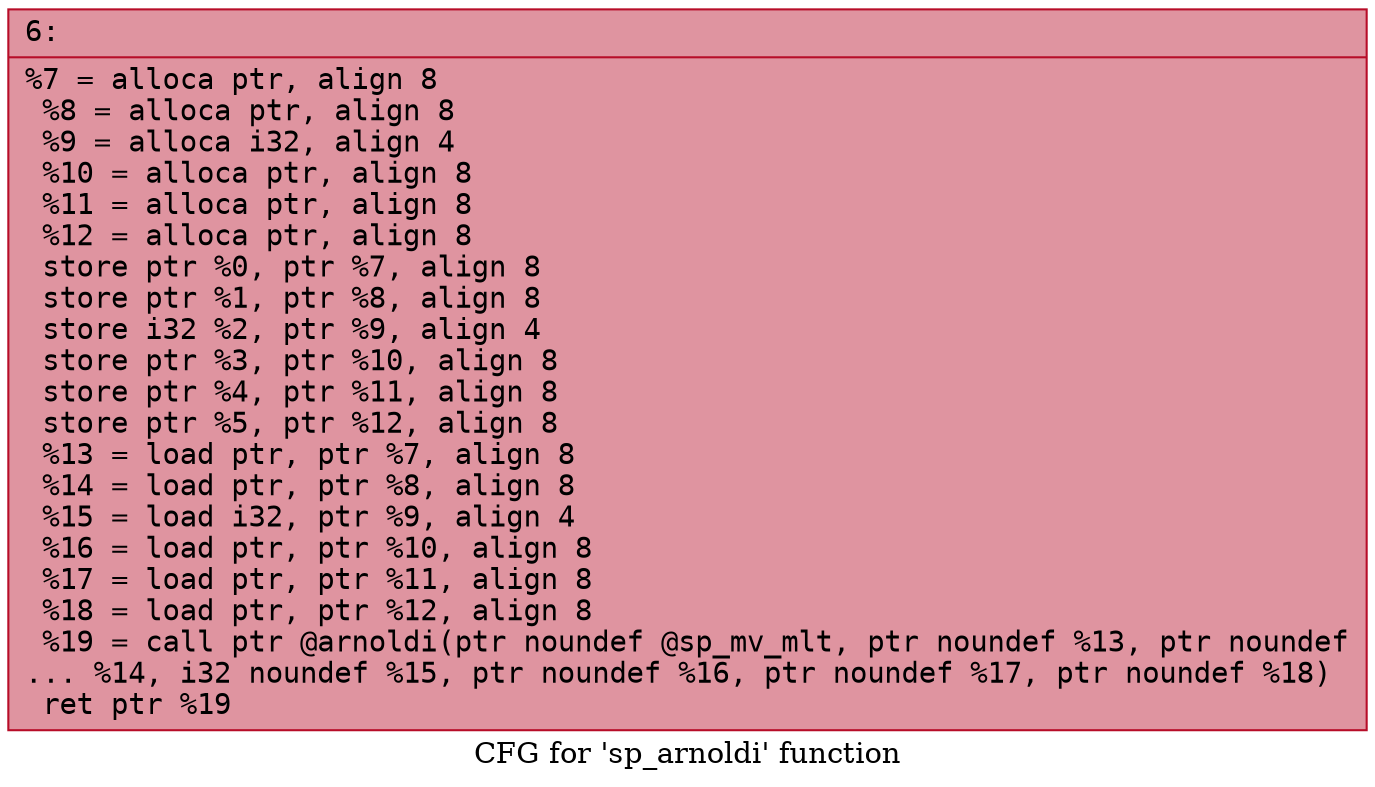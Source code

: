 digraph "CFG for 'sp_arnoldi' function" {
	label="CFG for 'sp_arnoldi' function";

	Node0x600000602670 [shape=record,color="#b70d28ff", style=filled, fillcolor="#b70d2870" fontname="Courier",label="{6:\l|  %7 = alloca ptr, align 8\l  %8 = alloca ptr, align 8\l  %9 = alloca i32, align 4\l  %10 = alloca ptr, align 8\l  %11 = alloca ptr, align 8\l  %12 = alloca ptr, align 8\l  store ptr %0, ptr %7, align 8\l  store ptr %1, ptr %8, align 8\l  store i32 %2, ptr %9, align 4\l  store ptr %3, ptr %10, align 8\l  store ptr %4, ptr %11, align 8\l  store ptr %5, ptr %12, align 8\l  %13 = load ptr, ptr %7, align 8\l  %14 = load ptr, ptr %8, align 8\l  %15 = load i32, ptr %9, align 4\l  %16 = load ptr, ptr %10, align 8\l  %17 = load ptr, ptr %11, align 8\l  %18 = load ptr, ptr %12, align 8\l  %19 = call ptr @arnoldi(ptr noundef @sp_mv_mlt, ptr noundef %13, ptr noundef\l... %14, i32 noundef %15, ptr noundef %16, ptr noundef %17, ptr noundef %18)\l  ret ptr %19\l}"];
}
